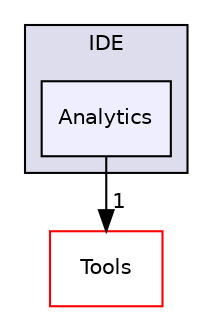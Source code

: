 digraph "Analytics" {
  compound=true
  node [ fontsize="10", fontname="Helvetica"];
  edge [ labelfontsize="10", labelfontname="Helvetica"];
  subgraph clusterdir_5d9e789590af4f95678b31d48a716d1e {
    graph [ bgcolor="#ddddee", pencolor="black", label="IDE" fontname="Helvetica", fontsize="10", URL="dir_5d9e789590af4f95678b31d48a716d1e.html"]
  dir_a266278f3fcec786c8aaf6cda74d72b0 [shape=box, label="Analytics", style="filled", fillcolor="#eeeeff", pencolor="black", URL="dir_a266278f3fcec786c8aaf6cda74d72b0.html"];
  }
  dir_f0e478594b4c2fa2818f86f5d16936c1 [shape=box label="Tools" fillcolor="white" style="filled" color="red" URL="dir_f0e478594b4c2fa2818f86f5d16936c1.html"];
  dir_a266278f3fcec786c8aaf6cda74d72b0->dir_f0e478594b4c2fa2818f86f5d16936c1 [headlabel="1", labeldistance=1.5 headhref="dir_000005_000016.html"];
}
